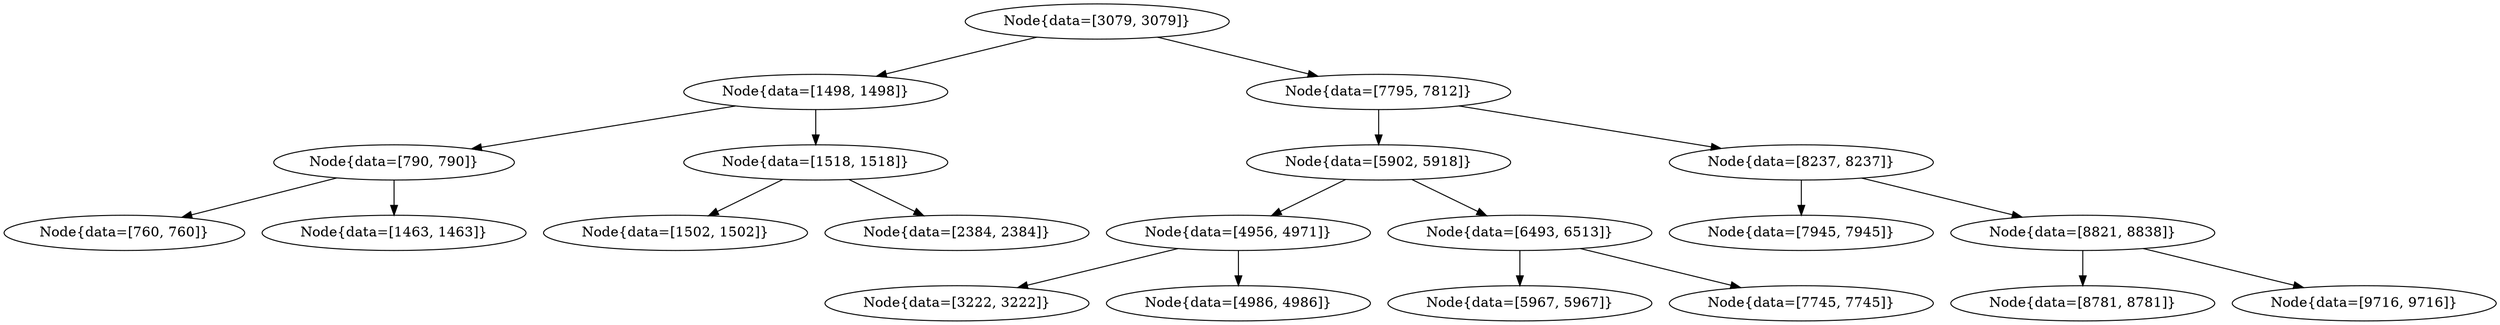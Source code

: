 digraph G{
1216889437 [label="Node{data=[3079, 3079]}"]
1216889437 -> 1015503057
1015503057 [label="Node{data=[1498, 1498]}"]
1015503057 -> 376299447
376299447 [label="Node{data=[790, 790]}"]
376299447 -> 1571025706
1571025706 [label="Node{data=[760, 760]}"]
376299447 -> 1471404137
1471404137 [label="Node{data=[1463, 1463]}"]
1015503057 -> 1374962590
1374962590 [label="Node{data=[1518, 1518]}"]
1374962590 -> 689749616
689749616 [label="Node{data=[1502, 1502]}"]
1374962590 -> 1810113242
1810113242 [label="Node{data=[2384, 2384]}"]
1216889437 -> 576577375
576577375 [label="Node{data=[7795, 7812]}"]
576577375 -> 1363574841
1363574841 [label="Node{data=[5902, 5918]}"]
1363574841 -> 493177695
493177695 [label="Node{data=[4956, 4971]}"]
493177695 -> 1465731291
1465731291 [label="Node{data=[3222, 3222]}"]
493177695 -> 456577608
456577608 [label="Node{data=[4986, 4986]}"]
1363574841 -> 2123685471
2123685471 [label="Node{data=[6493, 6513]}"]
2123685471 -> 1234980193
1234980193 [label="Node{data=[5967, 5967]}"]
2123685471 -> 1958403865
1958403865 [label="Node{data=[7745, 7745]}"]
576577375 -> 1504966484
1504966484 [label="Node{data=[8237, 8237]}"]
1504966484 -> 26065947
26065947 [label="Node{data=[7945, 7945]}"]
1504966484 -> 709955086
709955086 [label="Node{data=[8821, 8838]}"]
709955086 -> 137453130
137453130 [label="Node{data=[8781, 8781]}"]
709955086 -> 1325269327
1325269327 [label="Node{data=[9716, 9716]}"]
}